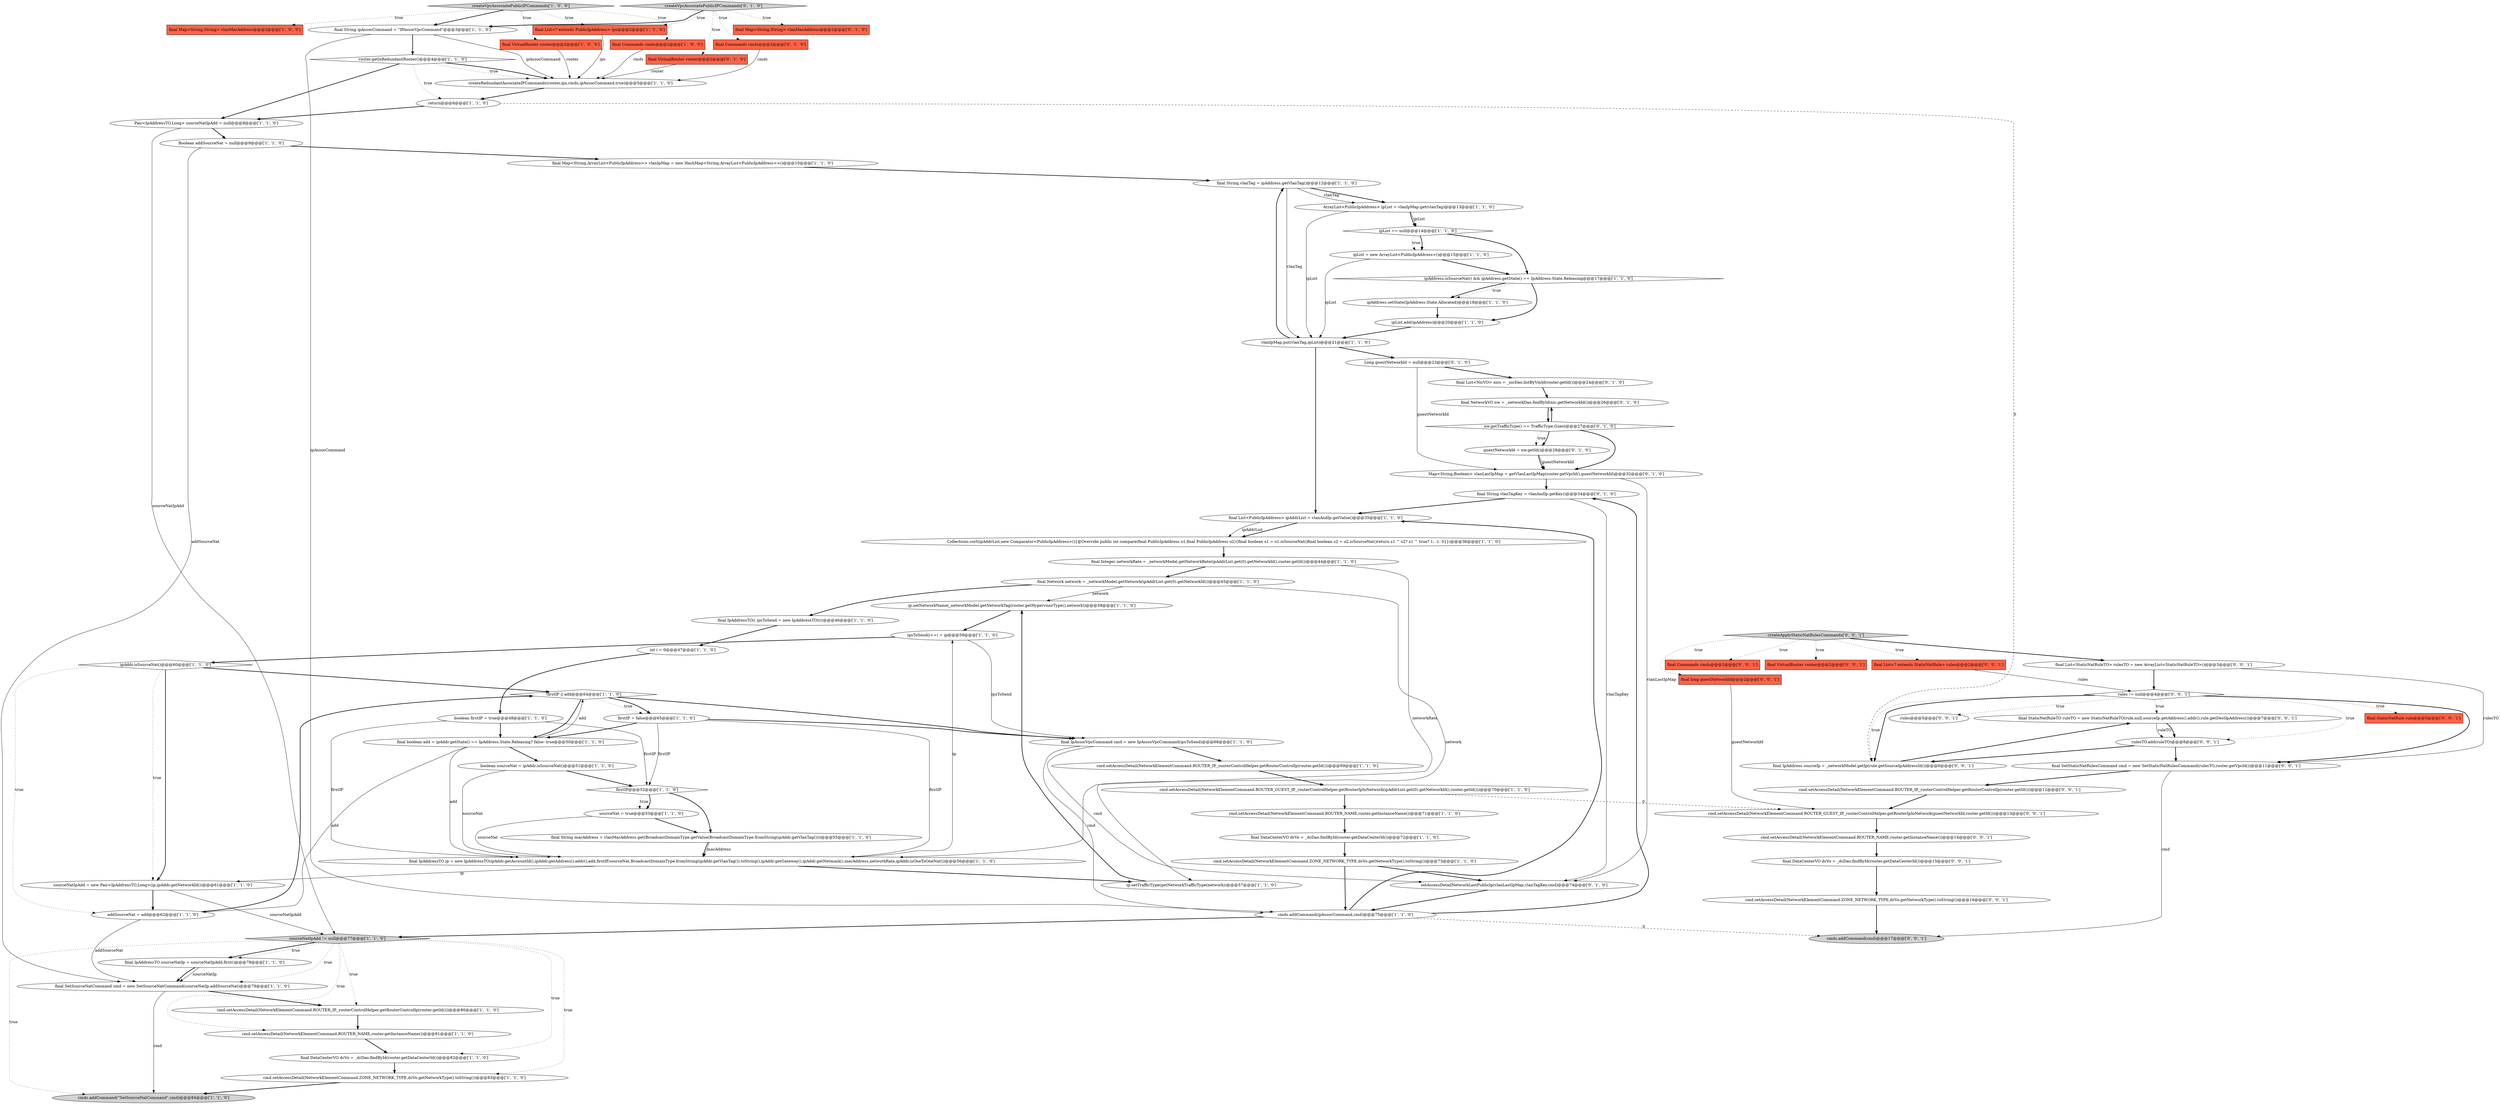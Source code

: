 digraph {
27 [style = filled, label = "final DataCenterVO dcVo = _dcDao.findById(router.getDataCenterId())@@@82@@@['1', '1', '0']", fillcolor = white, shape = ellipse image = "AAA0AAABBB1BBB"];
62 [style = filled, label = "createVpcAssociatePublicIPCommands['0', '1', '0']", fillcolor = lightgray, shape = diamond image = "AAA0AAABBB2BBB"];
38 [style = filled, label = "ipsToSend(i++( = ip@@@59@@@['1', '1', '0']", fillcolor = white, shape = ellipse image = "AAA0AAABBB1BBB"];
35 [style = filled, label = "final Map<String,String> vlanMacAddress@@@2@@@['1', '0', '0']", fillcolor = tomato, shape = box image = "AAA0AAABBB1BBB"];
7 [style = filled, label = "final IpAssocVpcCommand cmd = new IpAssocVpcCommand(ipsToSend)@@@68@@@['1', '1', '0']", fillcolor = white, shape = ellipse image = "AAA0AAABBB1BBB"];
34 [style = filled, label = "sourceNatIpAdd != null@@@77@@@['1', '1', '0']", fillcolor = lightgray, shape = diamond image = "AAA0AAABBB1BBB"];
0 [style = filled, label = "firstIP = false@@@65@@@['1', '1', '0']", fillcolor = white, shape = ellipse image = "AAA0AAABBB1BBB"];
33 [style = filled, label = "ipAddress.setState(IpAddress.State.Allocated)@@@18@@@['1', '1', '0']", fillcolor = white, shape = ellipse image = "AAA0AAABBB1BBB"];
67 [style = filled, label = "Map<String,Boolean> vlanLastIpMap = getVlanLastIpMap(router.getVpcId(),guestNetworkId)@@@32@@@['0', '1', '0']", fillcolor = white, shape = ellipse image = "AAA1AAABBB2BBB"];
19 [style = filled, label = "final Commands cmds@@@2@@@['1', '0', '0']", fillcolor = tomato, shape = box image = "AAA0AAABBB1BBB"];
29 [style = filled, label = "boolean firstIP = true@@@48@@@['1', '1', '0']", fillcolor = white, shape = ellipse image = "AAA0AAABBB1BBB"];
45 [style = filled, label = "ip.setNetworkName(_networkModel.getNetworkTag(router.getHypervisorType(),network))@@@58@@@['1', '1', '0']", fillcolor = white, shape = ellipse image = "AAA0AAABBB1BBB"];
59 [style = filled, label = "final NetworkVO nw = _networkDao.findById(nic.getNetworkId())@@@26@@@['0', '1', '0']", fillcolor = white, shape = ellipse image = "AAA1AAABBB2BBB"];
63 [style = filled, label = "nw.getTrafficType() == TrafficType.Guest@@@27@@@['0', '1', '0']", fillcolor = white, shape = diamond image = "AAA1AAABBB2BBB"];
74 [style = filled, label = "cmd.setAccessDetail(NetworkElementCommand.ZONE_NETWORK_TYPE,dcVo.getNetworkType().toString())@@@16@@@['0', '0', '1']", fillcolor = white, shape = ellipse image = "AAA0AAABBB3BBB"];
2 [style = filled, label = "boolean sourceNat = ipAddr.isSourceNat()@@@51@@@['1', '1', '0']", fillcolor = white, shape = ellipse image = "AAA0AAABBB1BBB"];
65 [style = filled, label = "final VirtualRouter router@@@2@@@['0', '1', '0']", fillcolor = tomato, shape = box image = "AAA0AAABBB2BBB"];
84 [style = filled, label = "rules@@@5@@@['0', '0', '1']", fillcolor = white, shape = ellipse image = "AAA0AAABBB3BBB"];
9 [style = filled, label = "final VirtualRouter router@@@2@@@['1', '0', '0']", fillcolor = tomato, shape = box image = "AAA0AAABBB1BBB"];
17 [style = filled, label = "ipList = new ArrayList<PublicIpAddress>()@@@15@@@['1', '1', '0']", fillcolor = white, shape = ellipse image = "AAA0AAABBB1BBB"];
52 [style = filled, label = "final String macAddress = vlanMacAddress.get(BroadcastDomainType.getValue(BroadcastDomainType.fromString(ipAddr.getVlanTag())))@@@55@@@['1', '1', '0']", fillcolor = white, shape = ellipse image = "AAA0AAABBB1BBB"];
30 [style = filled, label = "Boolean addSourceNat = null@@@9@@@['1', '1', '0']", fillcolor = white, shape = ellipse image = "AAA0AAABBB1BBB"];
53 [style = filled, label = "vlanIpMap.put(vlanTag,ipList)@@@21@@@['1', '1', '0']", fillcolor = white, shape = ellipse image = "AAA0AAABBB1BBB"];
54 [style = filled, label = "return@@@6@@@['1', '1', '0']", fillcolor = white, shape = ellipse image = "AAA0AAABBB1BBB"];
42 [style = filled, label = "cmd.setAccessDetail(NetworkElementCommand.ROUTER_IP,_routerControlHelper.getRouterControlIp(router.getId()))@@@80@@@['1', '1', '0']", fillcolor = white, shape = ellipse image = "AAA0AAABBB1BBB"];
32 [style = filled, label = "ArrayList<PublicIpAddress> ipList = vlanIpMap.get(vlanTag)@@@13@@@['1', '1', '0']", fillcolor = white, shape = ellipse image = "AAA0AAABBB1BBB"];
70 [style = filled, label = "rules != null@@@4@@@['0', '0', '1']", fillcolor = white, shape = diamond image = "AAA0AAABBB3BBB"];
43 [style = filled, label = "cmd.setAccessDetail(NetworkElementCommand.ZONE_NETWORK_TYPE,dcVo.getNetworkType().toString())@@@83@@@['1', '1', '0']", fillcolor = white, shape = ellipse image = "AAA0AAABBB1BBB"];
79 [style = filled, label = "createApplyStaticNatRulesCommands['0', '0', '1']", fillcolor = lightgray, shape = diamond image = "AAA0AAABBB3BBB"];
31 [style = filled, label = "cmds.addCommand(ipAssocCommand,cmd)@@@75@@@['1', '1', '0']", fillcolor = white, shape = ellipse image = "AAA0AAABBB1BBB"];
18 [style = filled, label = "final Map<String,ArrayList<PublicIpAddress>> vlanIpMap = new HashMap<String,ArrayList<PublicIpAddress>>()@@@10@@@['1', '1', '0']", fillcolor = white, shape = ellipse image = "AAA0AAABBB1BBB"];
11 [style = filled, label = "final DataCenterVO dcVo = _dcDao.findById(router.getDataCenterId())@@@72@@@['1', '1', '0']", fillcolor = white, shape = ellipse image = "AAA0AAABBB1BBB"];
16 [style = filled, label = "Collections.sort(ipAddrList,new Comparator<PublicIpAddress>(){@Override public int compare(final PublicIpAddress o1,final PublicIpAddress o2){final boolean s1 = o1.isSourceNat()final boolean s2 = o2.isSourceNat()return s1 ^ s2? s1 ^ true? 1: -1: 0}})@@@36@@@['1', '1', '0']", fillcolor = white, shape = ellipse image = "AAA0AAABBB1BBB"];
64 [style = filled, label = "Long guestNetworkId = null@@@23@@@['0', '1', '0']", fillcolor = white, shape = ellipse image = "AAA1AAABBB2BBB"];
66 [style = filled, label = "final String vlanTagKey = vlanAndIp.getKey()@@@34@@@['0', '1', '0']", fillcolor = white, shape = ellipse image = "AAA1AAABBB2BBB"];
6 [style = filled, label = "!firstIP || add@@@64@@@['1', '1', '0']", fillcolor = white, shape = diamond image = "AAA0AAABBB1BBB"];
28 [style = filled, label = "final Network network = _networkModel.getNetwork(ipAddrList.get(0).getNetworkId())@@@45@@@['1', '1', '0']", fillcolor = white, shape = ellipse image = "AAA0AAABBB1BBB"];
56 [style = filled, label = "final List<NicVO> nics = _nicDao.listByVmId(router.getId())@@@24@@@['0', '1', '0']", fillcolor = white, shape = ellipse image = "AAA1AAABBB2BBB"];
78 [style = filled, label = "cmd.setAccessDetail(NetworkElementCommand.ROUTER_GUEST_IP,_routerControlHelper.getRouterIpInNetwork(guestNetworkId,router.getId()))@@@13@@@['0', '0', '1']", fillcolor = white, shape = ellipse image = "AAA0AAABBB3BBB"];
21 [style = filled, label = "createVpcAssociatePublicIPCommands['1', '0', '0']", fillcolor = lightgray, shape = diamond image = "AAA0AAABBB1BBB"];
41 [style = filled, label = "createRedundantAssociateIPCommands(router,ips,cmds,ipAssocCommand,true)@@@5@@@['1', '1', '0']", fillcolor = white, shape = ellipse image = "AAA0AAABBB1BBB"];
3 [style = filled, label = "ip.setTrafficType(getNetworkTrafficType(network))@@@57@@@['1', '1', '0']", fillcolor = white, shape = ellipse image = "AAA0AAABBB1BBB"];
23 [style = filled, label = "sourceNatIpAdd = new Pair<IpAddressTO,Long>(ip,ipAddr.getNetworkId())@@@61@@@['1', '1', '0']", fillcolor = white, shape = ellipse image = "AAA0AAABBB1BBB"];
46 [style = filled, label = "final boolean add = ipAddr.getState() == IpAddress.State.Releasing? false: true@@@50@@@['1', '1', '0']", fillcolor = white, shape = ellipse image = "AAA0AAABBB1BBB"];
15 [style = filled, label = "cmd.setAccessDetail(NetworkElementCommand.ROUTER_IP,_routerControlHelper.getRouterControlIp(router.getId()))@@@69@@@['1', '1', '0']", fillcolor = white, shape = ellipse image = "AAA0AAABBB1BBB"];
86 [style = filled, label = "final StaticNatRuleTO ruleTO = new StaticNatRuleTO(rule,null,sourceIp.getAddress().addr(),rule.getDestIpAddress())@@@7@@@['0', '0', '1']", fillcolor = white, shape = ellipse image = "AAA0AAABBB3BBB"];
48 [style = filled, label = "final SetSourceNatCommand cmd = new SetSourceNatCommand(sourceNatIp,addSourceNat)@@@79@@@['1', '1', '0']", fillcolor = white, shape = ellipse image = "AAA0AAABBB1BBB"];
1 [style = filled, label = "sourceNat = true@@@53@@@['1', '1', '0']", fillcolor = white, shape = ellipse image = "AAA0AAABBB1BBB"];
22 [style = filled, label = "final IpAddressTO sourceNatIp = sourceNatIpAdd.first()@@@78@@@['1', '1', '0']", fillcolor = white, shape = ellipse image = "AAA0AAABBB1BBB"];
82 [style = filled, label = "final SetStaticNatRulesCommand cmd = new SetStaticNatRulesCommand(rulesTO,router.getVpcId())@@@11@@@['0', '0', '1']", fillcolor = white, shape = ellipse image = "AAA0AAABBB3BBB"];
83 [style = filled, label = "final long guestNetworkId@@@2@@@['0', '0', '1']", fillcolor = tomato, shape = box image = "AAA0AAABBB3BBB"];
58 [style = filled, label = "guestNetworkId = nw.getId()@@@28@@@['0', '1', '0']", fillcolor = white, shape = ellipse image = "AAA1AAABBB2BBB"];
14 [style = filled, label = "Pair<IpAddressTO,Long> sourceNatIpAdd = null@@@8@@@['1', '1', '0']", fillcolor = white, shape = ellipse image = "AAA0AAABBB1BBB"];
44 [style = filled, label = "cmds.addCommand(\"SetSourceNatCommand\",cmd)@@@84@@@['1', '1', '0']", fillcolor = lightgray, shape = ellipse image = "AAA0AAABBB1BBB"];
13 [style = filled, label = "final List<PublicIpAddress> ipAddrList = vlanAndIp.getValue()@@@35@@@['1', '1', '0']", fillcolor = white, shape = ellipse image = "AAA0AAABBB1BBB"];
75 [style = filled, label = "cmd.setAccessDetail(NetworkElementCommand.ROUTER_NAME,router.getInstanceName())@@@14@@@['0', '0', '1']", fillcolor = white, shape = ellipse image = "AAA0AAABBB3BBB"];
81 [style = filled, label = "final List<? extends StaticNatRule> rules@@@2@@@['0', '0', '1']", fillcolor = tomato, shape = box image = "AAA0AAABBB3BBB"];
20 [style = filled, label = "cmd.setAccessDetail(NetworkElementCommand.ROUTER_NAME,router.getInstanceName())@@@81@@@['1', '1', '0']", fillcolor = white, shape = ellipse image = "AAA0AAABBB1BBB"];
10 [style = filled, label = "cmd.setAccessDetail(NetworkElementCommand.ROUTER_NAME,router.getInstanceName())@@@71@@@['1', '1', '0']", fillcolor = white, shape = ellipse image = "AAA0AAABBB1BBB"];
26 [style = filled, label = "final String ipAssocCommand = \"IPAssocVpcCommand\"@@@3@@@['1', '1', '0']", fillcolor = white, shape = ellipse image = "AAA0AAABBB1BBB"];
80 [style = filled, label = "cmds.addCommand(cmd)@@@17@@@['0', '0', '1']", fillcolor = lightgray, shape = ellipse image = "AAA0AAABBB3BBB"];
37 [style = filled, label = "int i = 0@@@47@@@['1', '1', '0']", fillcolor = white, shape = ellipse image = "AAA0AAABBB1BBB"];
69 [style = filled, label = "final StaticNatRule rule@@@5@@@['0', '0', '1']", fillcolor = tomato, shape = box image = "AAA0AAABBB3BBB"];
51 [style = filled, label = "final Integer networkRate = _networkModel.getNetworkRate(ipAddrList.get(0).getNetworkId(),router.getId())@@@44@@@['1', '1', '0']", fillcolor = white, shape = ellipse image = "AAA0AAABBB1BBB"];
39 [style = filled, label = "addSourceNat = add@@@62@@@['1', '1', '0']", fillcolor = white, shape = ellipse image = "AAA0AAABBB1BBB"];
71 [style = filled, label = "cmd.setAccessDetail(NetworkElementCommand.ROUTER_IP,_routerControlHelper.getRouterControlIp(router.getId()))@@@12@@@['0', '0', '1']", fillcolor = white, shape = ellipse image = "AAA0AAABBB3BBB"];
85 [style = filled, label = "final DataCenterVO dcVo = _dcDao.findById(router.getDataCenterId())@@@15@@@['0', '0', '1']", fillcolor = white, shape = ellipse image = "AAA0AAABBB3BBB"];
72 [style = filled, label = "final Commands cmds@@@2@@@['0', '0', '1']", fillcolor = tomato, shape = box image = "AAA0AAABBB3BBB"];
47 [style = filled, label = "final IpAddressTO(( ipsToSend = new IpAddressTO((((@@@46@@@['1', '1', '0']", fillcolor = white, shape = ellipse image = "AAA0AAABBB1BBB"];
25 [style = filled, label = "ipAddr.isSourceNat()@@@60@@@['1', '1', '0']", fillcolor = white, shape = diamond image = "AAA0AAABBB1BBB"];
61 [style = filled, label = "final Map<String,String> vlanMacAddress@@@2@@@['0', '1', '0']", fillcolor = tomato, shape = box image = "AAA0AAABBB2BBB"];
50 [style = filled, label = "final List<? extends PublicIpAddress> ips@@@2@@@['1', '1', '0']", fillcolor = tomato, shape = box image = "AAA0AAABBB1BBB"];
49 [style = filled, label = "final IpAddressTO ip = new IpAddressTO(ipAddr.getAccountId(),ipAddr.getAddress().addr(),add,firstIP,sourceNat,BroadcastDomainType.fromString(ipAddr.getVlanTag()).toString(),ipAddr.getGateway(),ipAddr.getNetmask(),macAddress,networkRate,ipAddr.isOneToOneNat())@@@56@@@['1', '1', '0']", fillcolor = white, shape = ellipse image = "AAA0AAABBB1BBB"];
40 [style = filled, label = "cmd.setAccessDetail(NetworkElementCommand.ZONE_NETWORK_TYPE,dcVo.getNetworkType().toString())@@@73@@@['1', '1', '0']", fillcolor = white, shape = ellipse image = "AAA0AAABBB1BBB"];
24 [style = filled, label = "ipList == null@@@14@@@['1', '1', '0']", fillcolor = white, shape = diamond image = "AAA0AAABBB1BBB"];
8 [style = filled, label = "firstIP@@@52@@@['1', '1', '0']", fillcolor = white, shape = diamond image = "AAA0AAABBB1BBB"];
5 [style = filled, label = "ipAddress.isSourceNat() && ipAddress.getState() == IpAddress.State.Releasing@@@17@@@['1', '1', '0']", fillcolor = white, shape = diamond image = "AAA0AAABBB1BBB"];
57 [style = filled, label = "setAccessDetailNetworkLastPublicIp(vlanLastIpMap,vlanTagKey,cmd)@@@74@@@['0', '1', '0']", fillcolor = white, shape = ellipse image = "AAA1AAABBB2BBB"];
73 [style = filled, label = "final List<StaticNatRuleTO> rulesTO = new ArrayList<StaticNatRuleTO>()@@@3@@@['0', '0', '1']", fillcolor = white, shape = ellipse image = "AAA0AAABBB3BBB"];
76 [style = filled, label = "final IpAddress sourceIp = _networkModel.getIp(rule.getSourceIpAddressId())@@@6@@@['0', '0', '1']", fillcolor = white, shape = ellipse image = "AAA0AAABBB3BBB"];
36 [style = filled, label = "router.getIsRedundantRouter()@@@4@@@['1', '1', '0']", fillcolor = white, shape = diamond image = "AAA0AAABBB1BBB"];
12 [style = filled, label = "ipList.add(ipAddress)@@@20@@@['1', '1', '0']", fillcolor = white, shape = ellipse image = "AAA0AAABBB1BBB"];
55 [style = filled, label = "final String vlanTag = ipAddress.getVlanTag()@@@12@@@['1', '1', '0']", fillcolor = white, shape = ellipse image = "AAA0AAABBB1BBB"];
68 [style = filled, label = "rulesTO.add(ruleTO)@@@8@@@['0', '0', '1']", fillcolor = white, shape = ellipse image = "AAA0AAABBB3BBB"];
77 [style = filled, label = "final VirtualRouter router@@@2@@@['0', '0', '1']", fillcolor = tomato, shape = box image = "AAA0AAABBB3BBB"];
60 [style = filled, label = "final Commands cmds@@@2@@@['0', '1', '0']", fillcolor = tomato, shape = box image = "AAA0AAABBB2BBB"];
4 [style = filled, label = "cmd.setAccessDetail(NetworkElementCommand.ROUTER_GUEST_IP,_routerControlHelper.getRouterIpInNetwork(ipAddrList.get(0).getNetworkId(),router.getId()))@@@70@@@['1', '1', '0']", fillcolor = white, shape = ellipse image = "AAA0AAABBB1BBB"];
40->57 [style = bold, label=""];
62->50 [style = dotted, label="true"];
20->27 [style = bold, label=""];
49->23 [style = solid, label="ip"];
28->3 [style = solid, label="network"];
62->65 [style = dotted, label="true"];
53->55 [style = bold, label=""];
62->61 [style = dotted, label="true"];
70->76 [style = bold, label=""];
30->48 [style = solid, label="addSourceNat"];
78->75 [style = bold, label=""];
62->26 [style = bold, label=""];
79->72 [style = dotted, label="true"];
83->78 [style = solid, label="guestNetworkId"];
8->52 [style = bold, label=""];
10->11 [style = bold, label=""];
41->54 [style = bold, label=""];
49->3 [style = bold, label=""];
0->46 [style = bold, label=""];
63->58 [style = dotted, label="true"];
70->76 [style = dotted, label="true"];
14->34 [style = solid, label="sourceNatIpAdd"];
53->13 [style = bold, label=""];
21->26 [style = bold, label=""];
51->28 [style = bold, label=""];
34->20 [style = dotted, label="true"];
28->47 [style = bold, label=""];
5->33 [style = bold, label=""];
55->53 [style = solid, label="vlanTag"];
5->12 [style = bold, label=""];
73->82 [style = solid, label="rulesTO"];
79->73 [style = bold, label=""];
65->41 [style = solid, label="router"];
24->5 [style = bold, label=""];
49->38 [style = solid, label="ip"];
47->37 [style = bold, label=""];
46->2 [style = bold, label=""];
43->44 [style = bold, label=""];
62->60 [style = dotted, label="true"];
31->34 [style = bold, label=""];
54->14 [style = bold, label=""];
33->12 [style = bold, label=""];
22->48 [style = bold, label=""];
71->78 [style = bold, label=""];
34->42 [style = dotted, label="true"];
38->25 [style = bold, label=""];
36->41 [style = dotted, label="true"];
70->86 [style = dotted, label="true"];
54->76 [style = dashed, label="0"];
70->84 [style = dotted, label="true"];
26->36 [style = bold, label=""];
46->49 [style = solid, label="add"];
0->7 [style = bold, label=""];
86->68 [style = solid, label="ruleTO"];
55->32 [style = bold, label=""];
34->48 [style = dotted, label="true"];
46->39 [style = solid, label="add"];
31->66 [style = bold, label=""];
66->13 [style = bold, label=""];
6->0 [style = dotted, label="true"];
36->41 [style = bold, label=""];
36->54 [style = dotted, label="true"];
1->52 [style = bold, label=""];
14->30 [style = bold, label=""];
21->35 [style = dotted, label="true"];
42->20 [style = bold, label=""];
36->14 [style = bold, label=""];
5->33 [style = dotted, label="true"];
34->43 [style = dotted, label="true"];
82->71 [style = bold, label=""];
76->86 [style = bold, label=""];
64->56 [style = bold, label=""];
34->22 [style = bold, label=""];
73->70 [style = bold, label=""];
34->44 [style = dotted, label="true"];
45->38 [style = bold, label=""];
7->57 [style = solid, label="cmd"];
39->48 [style = solid, label="addSourceNat"];
32->24 [style = bold, label=""];
48->42 [style = bold, label=""];
29->49 [style = solid, label="firstIP"];
9->41 [style = solid, label="router"];
39->6 [style = bold, label=""];
21->9 [style = dotted, label="true"];
30->18 [style = bold, label=""];
11->40 [style = bold, label=""];
63->67 [style = bold, label=""];
12->53 [style = bold, label=""];
31->80 [style = dashed, label="0"];
6->0 [style = bold, label=""];
19->41 [style = solid, label="cmds"];
15->4 [style = bold, label=""];
24->17 [style = bold, label=""];
68->82 [style = bold, label=""];
85->74 [style = bold, label=""];
82->80 [style = solid, label="cmd"];
21->50 [style = dotted, label="true"];
63->59 [style = bold, label=""];
79->77 [style = dotted, label="true"];
40->31 [style = bold, label=""];
32->53 [style = solid, label="ipList"];
38->7 [style = solid, label="ipsToSend"];
17->53 [style = solid, label="ipList"];
16->51 [style = bold, label=""];
23->34 [style = solid, label="sourceNatIpAdd"];
2->8 [style = bold, label=""];
50->41 [style = solid, label="ips"];
8->1 [style = bold, label=""];
29->8 [style = solid, label="firstIP"];
70->82 [style = bold, label=""];
37->29 [style = bold, label=""];
13->16 [style = bold, label=""];
4->78 [style = dashed, label="0"];
79->83 [style = dotted, label="true"];
4->10 [style = bold, label=""];
79->81 [style = dotted, label="true"];
7->15 [style = bold, label=""];
74->80 [style = bold, label=""];
64->67 [style = solid, label="guestNetworkId"];
31->13 [style = bold, label=""];
81->70 [style = solid, label="rules"];
52->49 [style = bold, label=""];
68->76 [style = bold, label=""];
63->58 [style = bold, label=""];
8->1 [style = dotted, label="true"];
25->6 [style = bold, label=""];
51->49 [style = solid, label="networkRate"];
18->55 [style = bold, label=""];
34->22 [style = dotted, label="true"];
7->31 [style = solid, label="cmd"];
2->49 [style = solid, label="sourceNat"];
67->66 [style = bold, label=""];
25->23 [style = bold, label=""];
29->46 [style = bold, label=""];
70->69 [style = dotted, label="true"];
55->32 [style = solid, label="vlanTag"];
0->8 [style = solid, label="firstIP"];
66->57 [style = solid, label="vlanTagKey"];
22->48 [style = solid, label="sourceNatIp"];
70->68 [style = dotted, label="true"];
75->85 [style = bold, label=""];
23->39 [style = bold, label=""];
60->41 [style = solid, label="cmds"];
53->64 [style = bold, label=""];
57->31 [style = bold, label=""];
28->45 [style = solid, label="network"];
1->49 [style = solid, label="sourceNat"];
59->63 [style = bold, label=""];
34->27 [style = dotted, label="true"];
26->41 [style = solid, label="ipAssocCommand"];
67->57 [style = solid, label="vlanLastIpMap"];
48->44 [style = solid, label="cmd"];
32->24 [style = solid, label="ipList"];
0->49 [style = solid, label="firstIP"];
26->31 [style = solid, label="ipAssocCommand"];
56->59 [style = bold, label=""];
21->19 [style = dotted, label="true"];
6->46 [style = bold, label=""];
27->43 [style = bold, label=""];
25->39 [style = dotted, label="true"];
3->45 [style = bold, label=""];
58->67 [style = bold, label=""];
86->68 [style = bold, label=""];
6->7 [style = bold, label=""];
24->17 [style = dotted, label="true"];
25->23 [style = dotted, label="true"];
17->5 [style = bold, label=""];
52->49 [style = solid, label="macAddress"];
46->6 [style = solid, label="add"];
13->16 [style = solid, label="ipAddrList"];
58->67 [style = solid, label="guestNetworkId"];
}
